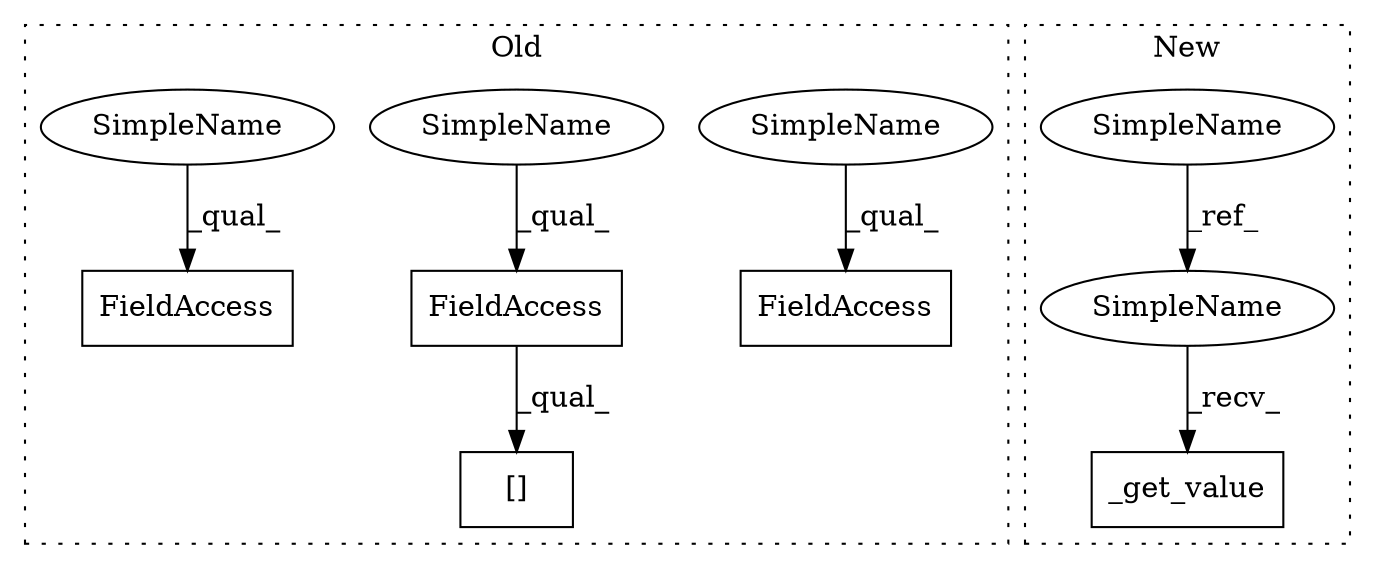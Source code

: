 digraph G {
subgraph cluster0 {
1 [label="[]" a="2" s="6799,6812" l="12,1" shape="box"];
3 [label="FieldAccess" a="22" s="6799" l="11" shape="box"];
5 [label="FieldAccess" a="22" s="6873" l="12" shape="box"];
6 [label="FieldAccess" a="22" s="6468" l="11" shape="box"];
8 [label="SimpleName" a="42" s="6873" l="4" shape="ellipse"];
9 [label="SimpleName" a="42" s="6799" l="4" shape="ellipse"];
10 [label="SimpleName" a="42" s="6468" l="4" shape="ellipse"];
label = "Old";
style="dotted";
}
subgraph cluster1 {
2 [label="_get_value" a="32" s="8518,8543" l="11,1" shape="box"];
4 [label="SimpleName" a="42" s="8305" l="4" shape="ellipse"];
7 [label="SimpleName" a="42" s="8513" l="4" shape="ellipse"];
label = "New";
style="dotted";
}
3 -> 1 [label="_qual_"];
4 -> 7 [label="_ref_"];
7 -> 2 [label="_recv_"];
8 -> 5 [label="_qual_"];
9 -> 3 [label="_qual_"];
10 -> 6 [label="_qual_"];
}